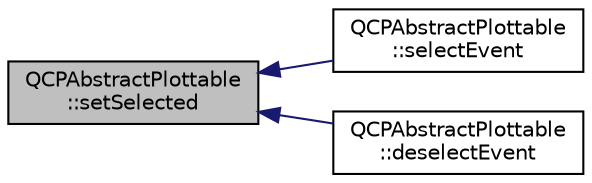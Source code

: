 digraph "QCPAbstractPlottable::setSelected"
{
  edge [fontname="Helvetica",fontsize="10",labelfontname="Helvetica",labelfontsize="10"];
  node [fontname="Helvetica",fontsize="10",shape=record];
  rankdir="LR";
  Node412 [label="QCPAbstractPlottable\l::setSelected",height=0.2,width=0.4,color="black", fillcolor="grey75", style="filled", fontcolor="black"];
  Node412 -> Node413 [dir="back",color="midnightblue",fontsize="10",style="solid",fontname="Helvetica"];
  Node413 [label="QCPAbstractPlottable\l::selectEvent",height=0.2,width=0.4,color="black", fillcolor="white", style="filled",URL="$d4/d89/class_q_c_p_abstract_plottable.html#a16aaad02456aa23a759efd1ac90c79bf"];
  Node412 -> Node414 [dir="back",color="midnightblue",fontsize="10",style="solid",fontname="Helvetica"];
  Node414 [label="QCPAbstractPlottable\l::deselectEvent",height=0.2,width=0.4,color="black", fillcolor="white", style="filled",URL="$d4/d89/class_q_c_p_abstract_plottable.html#a6fa0d0f95560ea8b01ee13f296dab2b1"];
}
